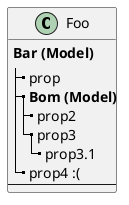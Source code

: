 '작성/수정자 : 백가희/백가희
'작성/수정일 : 2022.12.06/2022.12.06

@startuml Treepuml(id=EX1)
class Foo {
**Bar (Model)**
|_ prop
|_ **Bom (Model)**
  |_ prop2
  |_ prop3
    |_ prop3.1
|_ prop4 :(
--
}
@enduml


@startuml Treepuml(id=EX2)
[A] as A
rectangle "Box B" {
    component B [
        Level 1
        |_ Level 2a
          |_ Level 3a
          |_ Level 3b
          |_ Level 3c
            |_ Level 4a
          |_ Level 3d
        |_ Level 2b
          |_ Level 3e
    ]
}
A -> B
@enduml





@startuml Treepuml(id=EX41)
object demo {
  * Bullet list
  * Second item
}
note left
  * Bullet list
  * Second item
  ** Sub item
end note

legend
  # Numbered list
  # Second item
  ## Sub item
  ## Another sub item
        * Can't quite mix
        * Numbers and bullets
  # Third item
end legend
@enduml


@startuml Treepuml(id=EX5)
Alice -> Bob : hello --there-- here
... Some ~~long delay~~ ...
Bob -> Alice : ok
note left
  This is **bold**
  This is //italics//
  This is ""monospaced""
  This is --stricken-out--
  This is __underlined__
  This is ~~wave-underlined~~
end note
@enduml


@startuml Treepuml(id=EX6)
object demo {
  This is not ~___underscored__.
  This is not ~""monospaced"".
}
@enduml


@startuml Treepuml(id=EX7)
Alice -> Bob : Hello <:1f600:>
return <:innocent:>
Alice -> Bob : Without color: <#0:sunglasses:>
Alice -> Bob : Change color: <#green:sunny:>
@enduml


@startuml Treepuml(id=EX8)
usecase UC1 as "
= Extra-large heading
Some text
== Large heading
Other text
=== Medium heading
Information
....
==== Small heading"
@enduml
